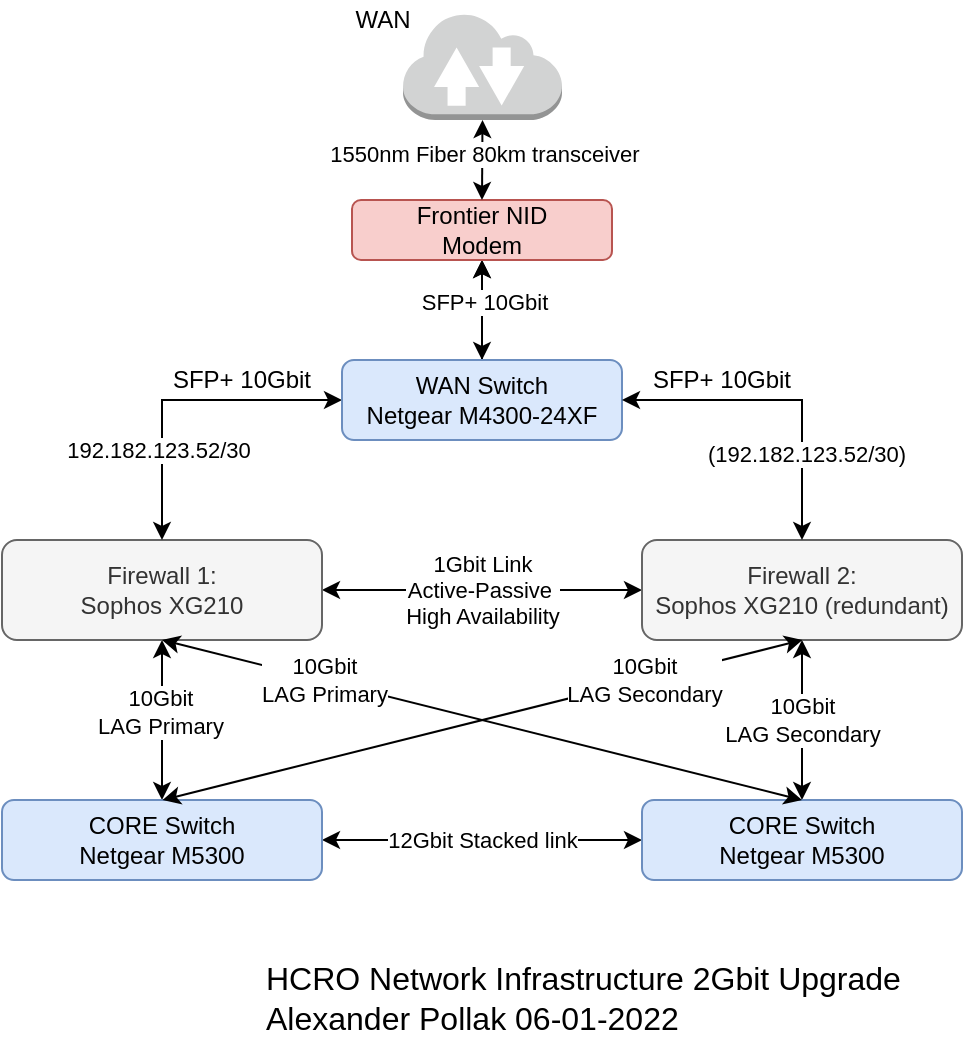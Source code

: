 <mxfile version="16.1.2" type="device"><diagram id="acVlcwg54Op8fTkylgdc" name="Page-1"><mxGraphModel dx="1106" dy="828" grid="1" gridSize="10" guides="1" tooltips="1" connect="1" arrows="1" fold="1" page="1" pageScale="1" pageWidth="850" pageHeight="1100" math="0" shadow="0"><root><mxCell id="0"/><mxCell id="1" parent="0"/><mxCell id="Hm1WOY6nIJTZlzuOTEKv-63" style="edgeStyle=none;rounded=0;orthogonalLoop=1;jettySize=auto;html=1;exitX=0.5;exitY=1;exitDx=0;exitDy=0;exitPerimeter=0;entryX=0.5;entryY=0;entryDx=0;entryDy=0;startArrow=classic;startFill=1;" parent="1" source="7CgcYO3lR0AnIhSCEs44-1" target="Hm1WOY6nIJTZlzuOTEKv-62" edge="1"><mxGeometry relative="1" as="geometry"/></mxCell><mxCell id="-Wp-BzOfsB0NkwMg3vQa-1" value="" style="outlineConnect=0;dashed=0;verticalLabelPosition=bottom;verticalAlign=top;align=center;html=1;shape=mxgraph.aws3.internet_2;fillColor=#D2D3D3;gradientColor=none;" parent="1" vertex="1"><mxGeometry x="400.5" y="6" width="79.5" height="54" as="geometry"/></mxCell><mxCell id="svzOSl-pBznM6ALa8F4O-4" style="edgeStyle=orthogonalEdgeStyle;rounded=0;orthogonalLoop=1;jettySize=auto;html=1;entryX=0;entryY=0.5;entryDx=0;entryDy=0;startArrow=classic;startFill=1;" parent="1" source="-Wp-BzOfsB0NkwMg3vQa-2" target="7CgcYO3lR0AnIhSCEs44-3" edge="1"><mxGeometry relative="1" as="geometry"/></mxCell><mxCell id="svzOSl-pBznM6ALa8F4O-5" value="1Gbit Link&lt;br&gt;Active-Passive&amp;nbsp;&lt;br&gt;High Availability" style="edgeLabel;html=1;align=center;verticalAlign=middle;resizable=0;points=[];" parent="svzOSl-pBznM6ALa8F4O-4" vertex="1" connectable="0"><mxGeometry x="-0.15" y="-1" relative="1" as="geometry"><mxPoint x="12" y="-1" as="offset"/></mxGeometry></mxCell><mxCell id="svzOSl-pBznM6ALa8F4O-8" style="edgeStyle=orthogonalEdgeStyle;rounded=0;orthogonalLoop=1;jettySize=auto;html=1;exitX=0.5;exitY=1;exitDx=0;exitDy=0;entryX=0.5;entryY=0;entryDx=0;entryDy=0;startArrow=classic;startFill=1;" parent="1" source="-Wp-BzOfsB0NkwMg3vQa-2" target="svzOSl-pBznM6ALa8F4O-2" edge="1"><mxGeometry relative="1" as="geometry"/></mxCell><mxCell id="svzOSl-pBznM6ALa8F4O-10" value="10Gbit&lt;br&gt;LAG Primary" style="edgeLabel;html=1;align=center;verticalAlign=middle;resizable=0;points=[];" parent="svzOSl-pBznM6ALa8F4O-8" vertex="1" connectable="0"><mxGeometry x="-0.1" y="-1" relative="1" as="geometry"><mxPoint as="offset"/></mxGeometry></mxCell><mxCell id="-Wp-BzOfsB0NkwMg3vQa-2" value="Firewall 1:&lt;br&gt;Sophos XG210" style="rounded=1;whiteSpace=wrap;html=1;fillColor=#f5f5f5;strokeColor=#666666;fontColor=#333333;" parent="1" vertex="1"><mxGeometry x="200" y="270" width="160" height="50" as="geometry"/></mxCell><mxCell id="-Wp-BzOfsB0NkwMg3vQa-3" value="" style="endArrow=classic;startArrow=classic;html=1;entryX=0.5;entryY=0;entryDx=0;entryDy=0;exitX=0;exitY=0.5;exitDx=0;exitDy=0;rounded=0;" parent="1" source="Hm1WOY6nIJTZlzuOTEKv-62" target="-Wp-BzOfsB0NkwMg3vQa-2" edge="1"><mxGeometry width="50" height="50" relative="1" as="geometry"><mxPoint x="425" y="134" as="sourcePoint"/><mxPoint x="160" y="314" as="targetPoint"/><Array as="points"><mxPoint x="280" y="200"/></Array></mxGeometry></mxCell><mxCell id="QnEzOyH5O82RgATfIk3K-26" value="192.182.123.52/30" style="edgeLabel;html=1;align=center;verticalAlign=middle;resizable=0;points=[];" parent="-Wp-BzOfsB0NkwMg3vQa-3" vertex="1" connectable="0"><mxGeometry x="-0.036" y="-1" relative="1" as="geometry"><mxPoint x="-15" y="26.0" as="offset"/></mxGeometry></mxCell><mxCell id="W76YgXxEqbnLoTMk_vsw-1" value="WAN" style="text;html=1;align=center;verticalAlign=middle;resizable=0;points=[];autosize=1;" parent="1" vertex="1"><mxGeometry x="370" width="40" height="20" as="geometry"/></mxCell><mxCell id="svzOSl-pBznM6ALa8F4O-1" value="" style="edgeStyle=orthogonalEdgeStyle;rounded=0;orthogonalLoop=1;jettySize=auto;html=1;" parent="1" source="Hm1WOY6nIJTZlzuOTEKv-62" target="7CgcYO3lR0AnIhSCEs44-1" edge="1"><mxGeometry relative="1" as="geometry"/></mxCell><mxCell id="svzOSl-pBznM6ALa8F4O-11" value="SFP+ 10Gbit" style="edgeLabel;html=1;align=center;verticalAlign=middle;resizable=0;points=[];" parent="svzOSl-pBznM6ALa8F4O-1" vertex="1" connectable="0"><mxGeometry x="0.16" y="-1" relative="1" as="geometry"><mxPoint as="offset"/></mxGeometry></mxCell><mxCell id="Hm1WOY6nIJTZlzuOTEKv-62" value="WAN Switch&lt;br&gt;Netgear M4300-24XF" style="rounded=1;whiteSpace=wrap;html=1;fillColor=#dae8fc;strokeColor=#6c8ebf;" parent="1" vertex="1"><mxGeometry x="370" y="180" width="140" height="40" as="geometry"/></mxCell><mxCell id="JyS3GfPrixJedDHWxzTk-1" value="HCRO Network Infrastructure 2Gbit Upgrade&lt;br&gt;Alexander Pollak 06-01-2022" style="text;html=1;align=left;verticalAlign=middle;resizable=0;points=[];autosize=1;fontSize=16;" parent="1" vertex="1"><mxGeometry x="330.25" y="479" width="330" height="40" as="geometry"/></mxCell><mxCell id="7CgcYO3lR0AnIhSCEs44-1" value="Frontier NID&lt;br&gt;Modem" style="rounded=1;whiteSpace=wrap;html=1;fillColor=#f8cecc;strokeColor=#b85450;" parent="1" vertex="1"><mxGeometry x="375" y="100" width="130" height="30" as="geometry"/></mxCell><mxCell id="7CgcYO3lR0AnIhSCEs44-2" style="edgeStyle=none;rounded=0;orthogonalLoop=1;jettySize=auto;html=1;exitX=0.5;exitY=1;exitDx=0;exitDy=0;exitPerimeter=0;entryX=0.5;entryY=0;entryDx=0;entryDy=0;startArrow=classic;startFill=1;" parent="1" source="-Wp-BzOfsB0NkwMg3vQa-1" target="7CgcYO3lR0AnIhSCEs44-1" edge="1"><mxGeometry relative="1" as="geometry"><mxPoint x="440.25" y="60" as="sourcePoint"/><mxPoint x="440.5" y="144" as="targetPoint"/></mxGeometry></mxCell><mxCell id="7CgcYO3lR0AnIhSCEs44-9" value="1550nm Fiber 80km transceiver" style="edgeLabel;html=1;align=center;verticalAlign=middle;resizable=0;points=[];" parent="7CgcYO3lR0AnIhSCEs44-2" vertex="1" connectable="0"><mxGeometry x="-0.15" y="1" relative="1" as="geometry"><mxPoint as="offset"/></mxGeometry></mxCell><mxCell id="svzOSl-pBznM6ALa8F4O-9" value="10Gbit&lt;br&gt;LAG Secondary" style="edgeStyle=orthogonalEdgeStyle;rounded=0;orthogonalLoop=1;jettySize=auto;html=1;exitX=0.5;exitY=1;exitDx=0;exitDy=0;entryX=0.5;entryY=0;entryDx=0;entryDy=0;startArrow=classic;startFill=1;" parent="1" source="7CgcYO3lR0AnIhSCEs44-3" target="svzOSl-pBznM6ALa8F4O-3" edge="1"><mxGeometry relative="1" as="geometry"/></mxCell><mxCell id="7CgcYO3lR0AnIhSCEs44-3" value="Firewall 2:&lt;br&gt;Sophos XG210 (redundant)" style="rounded=1;whiteSpace=wrap;html=1;fillColor=#f5f5f5;strokeColor=#666666;fontColor=#333333;" parent="1" vertex="1"><mxGeometry x="520" y="270" width="160" height="50" as="geometry"/></mxCell><mxCell id="7CgcYO3lR0AnIhSCEs44-5" value="" style="endArrow=classic;startArrow=classic;html=1;entryX=0.5;entryY=0;entryDx=0;entryDy=0;exitX=1;exitY=0.5;exitDx=0;exitDy=0;rounded=0;" parent="1" source="Hm1WOY6nIJTZlzuOTEKv-62" target="7CgcYO3lR0AnIhSCEs44-3" edge="1"><mxGeometry width="50" height="50" relative="1" as="geometry"><mxPoint x="470" y="420" as="sourcePoint"/><mxPoint x="380" y="485" as="targetPoint"/><Array as="points"><mxPoint x="600" y="200"/></Array></mxGeometry></mxCell><mxCell id="7CgcYO3lR0AnIhSCEs44-6" value="(192.182.123.52/30)" style="edgeLabel;html=1;align=center;verticalAlign=middle;resizable=0;points=[];" parent="7CgcYO3lR0AnIhSCEs44-5" vertex="1" connectable="0"><mxGeometry x="-0.036" y="-1" relative="1" as="geometry"><mxPoint x="15" y="26.0" as="offset"/></mxGeometry></mxCell><mxCell id="7CgcYO3lR0AnIhSCEs44-11" value="SFP+ 10Gbit" style="text;html=1;strokeColor=none;fillColor=none;align=center;verticalAlign=middle;whiteSpace=wrap;rounded=0;" parent="1" vertex="1"><mxGeometry x="520" y="180" width="80" height="20" as="geometry"/></mxCell><mxCell id="7CgcYO3lR0AnIhSCEs44-12" value="SFP+ 10Gbit" style="text;html=1;strokeColor=none;fillColor=none;align=center;verticalAlign=middle;whiteSpace=wrap;rounded=0;" parent="1" vertex="1"><mxGeometry x="280" y="180" width="80" height="20" as="geometry"/></mxCell><mxCell id="svzOSl-pBznM6ALa8F4O-6" style="edgeStyle=orthogonalEdgeStyle;rounded=0;orthogonalLoop=1;jettySize=auto;html=1;exitX=1;exitY=0.5;exitDx=0;exitDy=0;entryX=0;entryY=0.5;entryDx=0;entryDy=0;startArrow=classic;startFill=1;" parent="1" source="svzOSl-pBznM6ALa8F4O-2" target="svzOSl-pBznM6ALa8F4O-3" edge="1"><mxGeometry relative="1" as="geometry"/></mxCell><mxCell id="svzOSl-pBznM6ALa8F4O-7" value="12Gbit Stacked link" style="edgeLabel;html=1;align=center;verticalAlign=middle;resizable=0;points=[];" parent="svzOSl-pBznM6ALa8F4O-6" vertex="1" connectable="0"><mxGeometry x="0.2" y="-1" relative="1" as="geometry"><mxPoint x="-16" y="-1" as="offset"/></mxGeometry></mxCell><mxCell id="svzOSl-pBznM6ALa8F4O-2" value="CORE Switch&lt;br&gt;Netgear M5300" style="rounded=1;whiteSpace=wrap;html=1;fillColor=#dae8fc;strokeColor=#6c8ebf;" parent="1" vertex="1"><mxGeometry x="200" y="400" width="160" height="40" as="geometry"/></mxCell><mxCell id="svzOSl-pBznM6ALa8F4O-3" value="CORE Switch&lt;br&gt;Netgear M5300" style="rounded=1;whiteSpace=wrap;html=1;fillColor=#dae8fc;strokeColor=#6c8ebf;" parent="1" vertex="1"><mxGeometry x="520" y="400" width="160" height="40" as="geometry"/></mxCell><mxCell id="B7-a5c2jh2Q6DMvZYNYn-1" style="rounded=0;orthogonalLoop=1;jettySize=auto;html=1;exitX=0.5;exitY=1;exitDx=0;exitDy=0;entryX=0.5;entryY=0;entryDx=0;entryDy=0;startArrow=classic;startFill=1;" edge="1" parent="1" source="-Wp-BzOfsB0NkwMg3vQa-2" target="svzOSl-pBznM6ALa8F4O-3"><mxGeometry relative="1" as="geometry"><mxPoint x="290" y="330" as="sourcePoint"/><mxPoint x="290" y="370" as="targetPoint"/></mxGeometry></mxCell><mxCell id="B7-a5c2jh2Q6DMvZYNYn-2" value="10Gbit&lt;br&gt;LAG Primary" style="edgeLabel;html=1;align=center;verticalAlign=middle;resizable=0;points=[];" vertex="1" connectable="0" parent="B7-a5c2jh2Q6DMvZYNYn-1"><mxGeometry x="-0.1" y="-1" relative="1" as="geometry"><mxPoint x="-63" y="-17" as="offset"/></mxGeometry></mxCell><mxCell id="B7-a5c2jh2Q6DMvZYNYn-3" style="rounded=0;orthogonalLoop=1;jettySize=auto;html=1;exitX=0.5;exitY=0;exitDx=0;exitDy=0;entryX=0.5;entryY=1;entryDx=0;entryDy=0;startArrow=classic;startFill=1;" edge="1" parent="1"><mxGeometry relative="1" as="geometry"><mxPoint x="280.25" y="400" as="sourcePoint"/><mxPoint x="600.25" y="320" as="targetPoint"/></mxGeometry></mxCell><mxCell id="B7-a5c2jh2Q6DMvZYNYn-4" value="10Gbit&lt;br&gt;LAG Secondary" style="edgeLabel;html=1;align=center;verticalAlign=middle;resizable=0;points=[];" vertex="1" connectable="0" parent="B7-a5c2jh2Q6DMvZYNYn-3"><mxGeometry x="-0.1" y="-1" relative="1" as="geometry"><mxPoint x="96" y="-25" as="offset"/></mxGeometry></mxCell></root></mxGraphModel></diagram></mxfile>